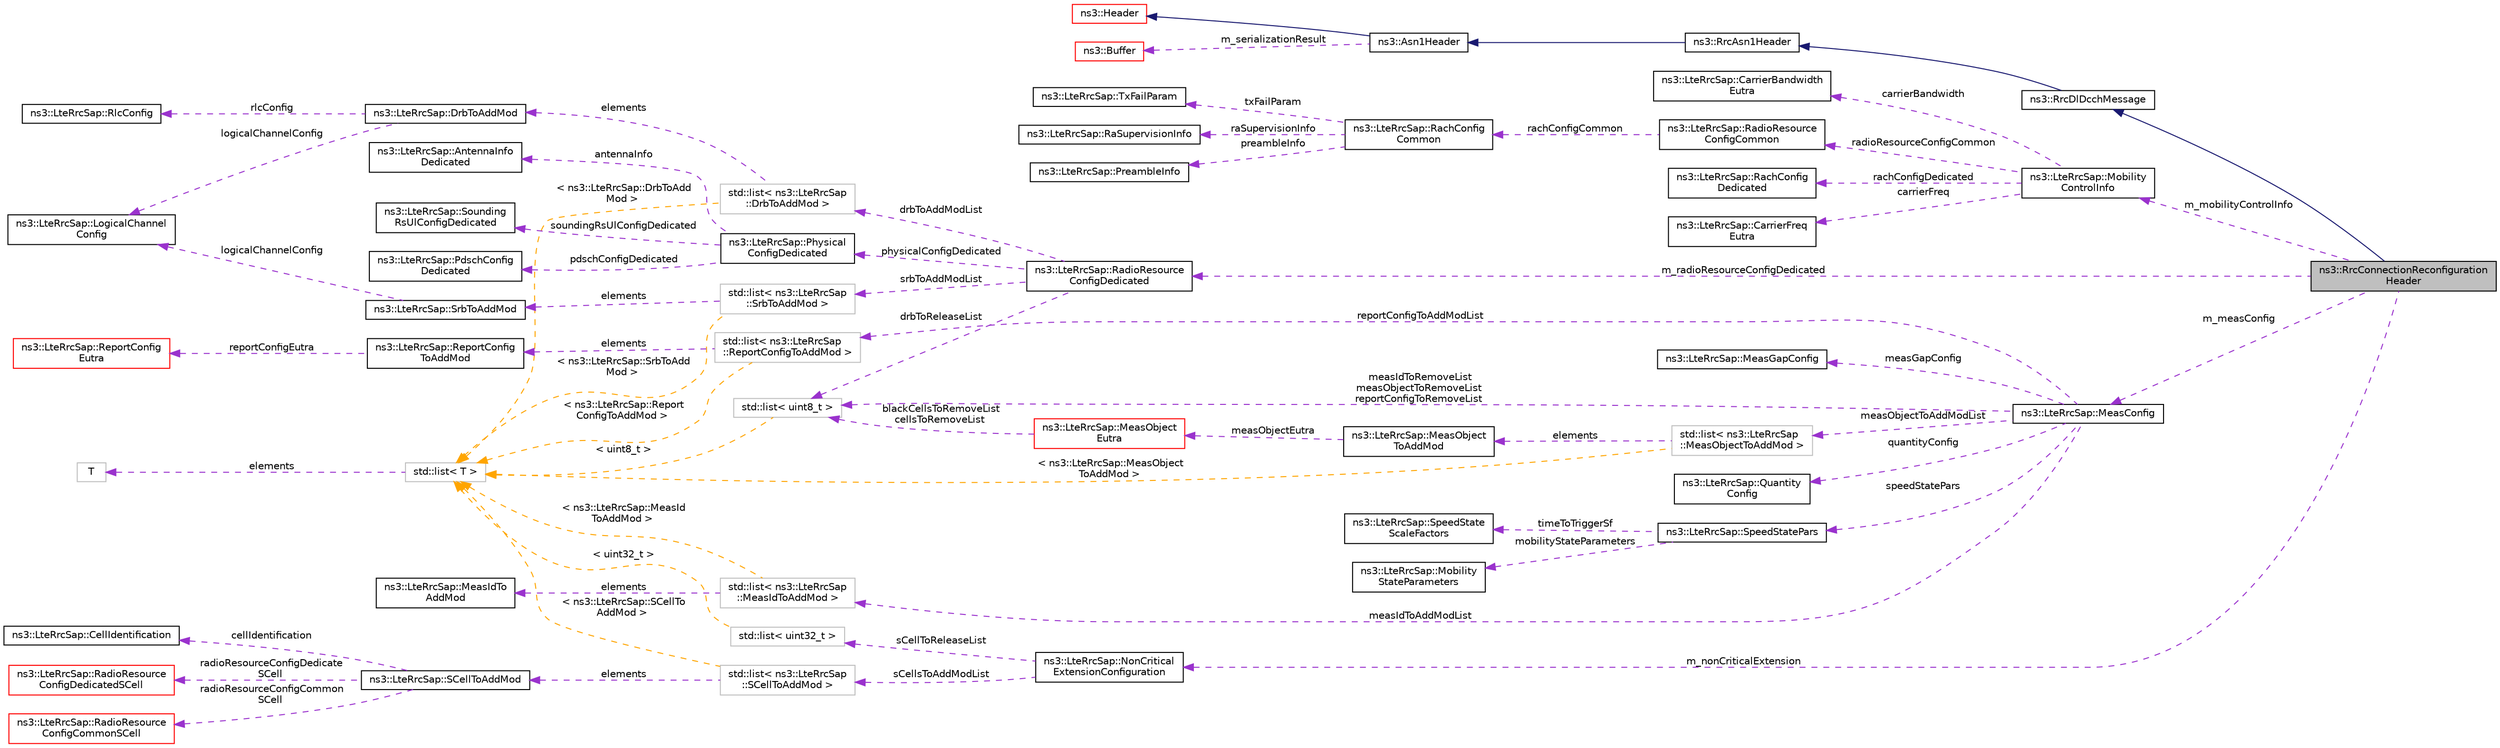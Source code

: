 digraph "ns3::RrcConnectionReconfigurationHeader"
{
 // LATEX_PDF_SIZE
  edge [fontname="Helvetica",fontsize="10",labelfontname="Helvetica",labelfontsize="10"];
  node [fontname="Helvetica",fontsize="10",shape=record];
  rankdir="LR";
  Node1 [label="ns3::RrcConnectionReconfiguration\lHeader",height=0.2,width=0.4,color="black", fillcolor="grey75", style="filled", fontcolor="black",tooltip="This class manages the serialization/deserialization of RrcConnectionReconfiguration IE."];
  Node2 -> Node1 [dir="back",color="midnightblue",fontsize="10",style="solid",fontname="Helvetica"];
  Node2 [label="ns3::RrcDlDcchMessage",height=0.2,width=0.4,color="black", fillcolor="white", style="filled",URL="$classns3_1_1_rrc_dl_dcch_message.html",tooltip="This class only serves to discriminate which message type has been received in downlink (eNb to ue) f..."];
  Node3 -> Node2 [dir="back",color="midnightblue",fontsize="10",style="solid",fontname="Helvetica"];
  Node3 [label="ns3::RrcAsn1Header",height=0.2,width=0.4,color="black", fillcolor="white", style="filled",URL="$classns3_1_1_rrc_asn1_header.html",tooltip="This class extends Asn1Header functions, adding serialization/deserialization of some Information ele..."];
  Node4 -> Node3 [dir="back",color="midnightblue",fontsize="10",style="solid",fontname="Helvetica"];
  Node4 [label="ns3::Asn1Header",height=0.2,width=0.4,color="black", fillcolor="white", style="filled",URL="$classns3_1_1_asn1_header.html",tooltip="This class has the purpose to encode Information Elements according to ASN.1 syntax,..."];
  Node5 -> Node4 [dir="back",color="midnightblue",fontsize="10",style="solid",fontname="Helvetica"];
  Node5 [label="ns3::Header",height=0.2,width=0.4,color="red", fillcolor="white", style="filled",URL="$classns3_1_1_header.html",tooltip="Protocol header serialization and deserialization."];
  Node8 -> Node4 [dir="back",color="darkorchid3",fontsize="10",style="dashed",label=" m_serializationResult" ,fontname="Helvetica"];
  Node8 [label="ns3::Buffer",height=0.2,width=0.4,color="red", fillcolor="white", style="filled",URL="$classns3_1_1_buffer.html",tooltip="automatically resized byte buffer"];
  Node13 -> Node1 [dir="back",color="darkorchid3",fontsize="10",style="dashed",label=" m_mobilityControlInfo" ,fontname="Helvetica"];
  Node13 [label="ns3::LteRrcSap::Mobility\lControlInfo",height=0.2,width=0.4,color="black", fillcolor="white", style="filled",URL="$structns3_1_1_lte_rrc_sap_1_1_mobility_control_info.html",tooltip="MobilityControlInfo structure."];
  Node14 -> Node13 [dir="back",color="darkorchid3",fontsize="10",style="dashed",label=" rachConfigDedicated" ,fontname="Helvetica"];
  Node14 [label="ns3::LteRrcSap::RachConfig\lDedicated",height=0.2,width=0.4,color="black", fillcolor="white", style="filled",URL="$structns3_1_1_lte_rrc_sap_1_1_rach_config_dedicated.html",tooltip="RachConfigDedicated structure."];
  Node15 -> Node13 [dir="back",color="darkorchid3",fontsize="10",style="dashed",label=" carrierFreq" ,fontname="Helvetica"];
  Node15 [label="ns3::LteRrcSap::CarrierFreq\lEutra",height=0.2,width=0.4,color="black", fillcolor="white", style="filled",URL="$structns3_1_1_lte_rrc_sap_1_1_carrier_freq_eutra.html",tooltip="CarrierFreqEutra structure."];
  Node16 -> Node13 [dir="back",color="darkorchid3",fontsize="10",style="dashed",label=" carrierBandwidth" ,fontname="Helvetica"];
  Node16 [label="ns3::LteRrcSap::CarrierBandwidth\lEutra",height=0.2,width=0.4,color="black", fillcolor="white", style="filled",URL="$structns3_1_1_lte_rrc_sap_1_1_carrier_bandwidth_eutra.html",tooltip="CarrierBandwidthEutra structure."];
  Node17 -> Node13 [dir="back",color="darkorchid3",fontsize="10",style="dashed",label=" radioResourceConfigCommon" ,fontname="Helvetica"];
  Node17 [label="ns3::LteRrcSap::RadioResource\lConfigCommon",height=0.2,width=0.4,color="black", fillcolor="white", style="filled",URL="$structns3_1_1_lte_rrc_sap_1_1_radio_resource_config_common.html",tooltip="RadioResourceConfigCommon structure."];
  Node18 -> Node17 [dir="back",color="darkorchid3",fontsize="10",style="dashed",label=" rachConfigCommon" ,fontname="Helvetica"];
  Node18 [label="ns3::LteRrcSap::RachConfig\lCommon",height=0.2,width=0.4,color="black", fillcolor="white", style="filled",URL="$structns3_1_1_lte_rrc_sap_1_1_rach_config_common.html",tooltip="RachConfigCommon structure."];
  Node19 -> Node18 [dir="back",color="darkorchid3",fontsize="10",style="dashed",label=" txFailParam" ,fontname="Helvetica"];
  Node19 [label="ns3::LteRrcSap::TxFailParam",height=0.2,width=0.4,color="black", fillcolor="white", style="filled",URL="$structns3_1_1_lte_rrc_sap_1_1_tx_fail_param.html",tooltip="TxFailParams structure."];
  Node20 -> Node18 [dir="back",color="darkorchid3",fontsize="10",style="dashed",label=" raSupervisionInfo" ,fontname="Helvetica"];
  Node20 [label="ns3::LteRrcSap::RaSupervisionInfo",height=0.2,width=0.4,color="black", fillcolor="white", style="filled",URL="$structns3_1_1_lte_rrc_sap_1_1_ra_supervision_info.html",tooltip="RaSupervisionInfo structure."];
  Node21 -> Node18 [dir="back",color="darkorchid3",fontsize="10",style="dashed",label=" preambleInfo" ,fontname="Helvetica"];
  Node21 [label="ns3::LteRrcSap::PreambleInfo",height=0.2,width=0.4,color="black", fillcolor="white", style="filled",URL="$structns3_1_1_lte_rrc_sap_1_1_preamble_info.html",tooltip="PreambleInfo structure."];
  Node22 -> Node1 [dir="back",color="darkorchid3",fontsize="10",style="dashed",label=" m_measConfig" ,fontname="Helvetica"];
  Node22 [label="ns3::LteRrcSap::MeasConfig",height=0.2,width=0.4,color="black", fillcolor="white", style="filled",URL="$structns3_1_1_lte_rrc_sap_1_1_meas_config.html",tooltip="MeasConfig structure."];
  Node23 -> Node22 [dir="back",color="darkorchid3",fontsize="10",style="dashed",label=" measIdToAddModList" ,fontname="Helvetica"];
  Node23 [label="std::list\< ns3::LteRrcSap\l::MeasIdToAddMod \>",height=0.2,width=0.4,color="grey75", fillcolor="white", style="filled",tooltip=" "];
  Node24 -> Node23 [dir="back",color="darkorchid3",fontsize="10",style="dashed",label=" elements" ,fontname="Helvetica"];
  Node24 [label="ns3::LteRrcSap::MeasIdTo\lAddMod",height=0.2,width=0.4,color="black", fillcolor="white", style="filled",URL="$structns3_1_1_lte_rrc_sap_1_1_meas_id_to_add_mod.html",tooltip="MeasIdToAddMod structure."];
  Node25 -> Node23 [dir="back",color="orange",fontsize="10",style="dashed",label=" \< ns3::LteRrcSap::MeasId\lToAddMod \>" ,fontname="Helvetica"];
  Node25 [label="std::list\< T \>",height=0.2,width=0.4,color="grey75", fillcolor="white", style="filled",tooltip=" "];
  Node12 -> Node25 [dir="back",color="darkorchid3",fontsize="10",style="dashed",label=" elements" ,fontname="Helvetica"];
  Node12 [label="T",height=0.2,width=0.4,color="grey75", fillcolor="white", style="filled",tooltip=" "];
  Node26 -> Node22 [dir="back",color="darkorchid3",fontsize="10",style="dashed",label=" reportConfigToAddModList" ,fontname="Helvetica"];
  Node26 [label="std::list\< ns3::LteRrcSap\l::ReportConfigToAddMod \>",height=0.2,width=0.4,color="grey75", fillcolor="white", style="filled",tooltip=" "];
  Node27 -> Node26 [dir="back",color="darkorchid3",fontsize="10",style="dashed",label=" elements" ,fontname="Helvetica"];
  Node27 [label="ns3::LteRrcSap::ReportConfig\lToAddMod",height=0.2,width=0.4,color="black", fillcolor="white", style="filled",URL="$structns3_1_1_lte_rrc_sap_1_1_report_config_to_add_mod.html",tooltip="ReportConfigToAddMod structure."];
  Node28 -> Node27 [dir="back",color="darkorchid3",fontsize="10",style="dashed",label=" reportConfigEutra" ,fontname="Helvetica"];
  Node28 [label="ns3::LteRrcSap::ReportConfig\lEutra",height=0.2,width=0.4,color="red", fillcolor="white", style="filled",URL="$structns3_1_1_lte_rrc_sap_1_1_report_config_eutra.html",tooltip="Specifies criteria for triggering of an E-UTRA measurement reporting event."];
  Node25 -> Node26 [dir="back",color="orange",fontsize="10",style="dashed",label=" \< ns3::LteRrcSap::Report\lConfigToAddMod \>" ,fontname="Helvetica"];
  Node30 -> Node22 [dir="back",color="darkorchid3",fontsize="10",style="dashed",label=" measIdToRemoveList\nmeasObjectToRemoveList\nreportConfigToRemoveList" ,fontname="Helvetica"];
  Node30 [label="std::list\< uint8_t \>",height=0.2,width=0.4,color="grey75", fillcolor="white", style="filled",tooltip=" "];
  Node25 -> Node30 [dir="back",color="orange",fontsize="10",style="dashed",label=" \< uint8_t \>" ,fontname="Helvetica"];
  Node31 -> Node22 [dir="back",color="darkorchid3",fontsize="10",style="dashed",label=" quantityConfig" ,fontname="Helvetica"];
  Node31 [label="ns3::LteRrcSap::Quantity\lConfig",height=0.2,width=0.4,color="black", fillcolor="white", style="filled",URL="$structns3_1_1_lte_rrc_sap_1_1_quantity_config.html",tooltip="QuantityConfig structure."];
  Node32 -> Node22 [dir="back",color="darkorchid3",fontsize="10",style="dashed",label=" speedStatePars" ,fontname="Helvetica"];
  Node32 [label="ns3::LteRrcSap::SpeedStatePars",height=0.2,width=0.4,color="black", fillcolor="white", style="filled",URL="$structns3_1_1_lte_rrc_sap_1_1_speed_state_pars.html",tooltip="SpeedStatePars structure."];
  Node33 -> Node32 [dir="back",color="darkorchid3",fontsize="10",style="dashed",label=" mobilityStateParameters" ,fontname="Helvetica"];
  Node33 [label="ns3::LteRrcSap::Mobility\lStateParameters",height=0.2,width=0.4,color="black", fillcolor="white", style="filled",URL="$structns3_1_1_lte_rrc_sap_1_1_mobility_state_parameters.html",tooltip="MobilityStateParameters structure."];
  Node34 -> Node32 [dir="back",color="darkorchid3",fontsize="10",style="dashed",label=" timeToTriggerSf" ,fontname="Helvetica"];
  Node34 [label="ns3::LteRrcSap::SpeedState\lScaleFactors",height=0.2,width=0.4,color="black", fillcolor="white", style="filled",URL="$structns3_1_1_lte_rrc_sap_1_1_speed_state_scale_factors.html",tooltip="SpeedStateScaleFactors structure."];
  Node35 -> Node22 [dir="back",color="darkorchid3",fontsize="10",style="dashed",label=" measObjectToAddModList" ,fontname="Helvetica"];
  Node35 [label="std::list\< ns3::LteRrcSap\l::MeasObjectToAddMod \>",height=0.2,width=0.4,color="grey75", fillcolor="white", style="filled",tooltip=" "];
  Node36 -> Node35 [dir="back",color="darkorchid3",fontsize="10",style="dashed",label=" elements" ,fontname="Helvetica"];
  Node36 [label="ns3::LteRrcSap::MeasObject\lToAddMod",height=0.2,width=0.4,color="black", fillcolor="white", style="filled",URL="$structns3_1_1_lte_rrc_sap_1_1_meas_object_to_add_mod.html",tooltip="MeasObjectToAddMod structure."];
  Node37 -> Node36 [dir="back",color="darkorchid3",fontsize="10",style="dashed",label=" measObjectEutra" ,fontname="Helvetica"];
  Node37 [label="ns3::LteRrcSap::MeasObject\lEutra",height=0.2,width=0.4,color="red", fillcolor="white", style="filled",URL="$structns3_1_1_lte_rrc_sap_1_1_meas_object_eutra.html",tooltip="MeasObjectEutra structure."];
  Node30 -> Node37 [dir="back",color="darkorchid3",fontsize="10",style="dashed",label=" blackCellsToRemoveList\ncellsToRemoveList" ,fontname="Helvetica"];
  Node25 -> Node35 [dir="back",color="orange",fontsize="10",style="dashed",label=" \< ns3::LteRrcSap::MeasObject\lToAddMod \>" ,fontname="Helvetica"];
  Node43 -> Node22 [dir="back",color="darkorchid3",fontsize="10",style="dashed",label=" measGapConfig" ,fontname="Helvetica"];
  Node43 [label="ns3::LteRrcSap::MeasGapConfig",height=0.2,width=0.4,color="black", fillcolor="white", style="filled",URL="$structns3_1_1_lte_rrc_sap_1_1_meas_gap_config.html",tooltip="MeasGapConfig structure."];
  Node44 -> Node1 [dir="back",color="darkorchid3",fontsize="10",style="dashed",label=" m_nonCriticalExtension" ,fontname="Helvetica"];
  Node44 [label="ns3::LteRrcSap::NonCritical\lExtensionConfiguration",height=0.2,width=0.4,color="black", fillcolor="white", style="filled",URL="$structns3_1_1_lte_rrc_sap_1_1_non_critical_extension_configuration.html",tooltip="NonCriticalExtensionConfiguration structure."];
  Node45 -> Node44 [dir="back",color="darkorchid3",fontsize="10",style="dashed",label=" sCellsToAddModList" ,fontname="Helvetica"];
  Node45 [label="std::list\< ns3::LteRrcSap\l::SCellToAddMod \>",height=0.2,width=0.4,color="grey75", fillcolor="white", style="filled",tooltip=" "];
  Node46 -> Node45 [dir="back",color="darkorchid3",fontsize="10",style="dashed",label=" elements" ,fontname="Helvetica"];
  Node46 [label="ns3::LteRrcSap::SCellToAddMod",height=0.2,width=0.4,color="black", fillcolor="white", style="filled",URL="$structns3_1_1_lte_rrc_sap_1_1_s_cell_to_add_mod.html",tooltip="SCellToAddMod structure."];
  Node47 -> Node46 [dir="back",color="darkorchid3",fontsize="10",style="dashed",label=" radioResourceConfigCommon\lSCell" ,fontname="Helvetica"];
  Node47 [label="ns3::LteRrcSap::RadioResource\lConfigCommonSCell",height=0.2,width=0.4,color="red", fillcolor="white", style="filled",URL="$structns3_1_1_lte_rrc_sap_1_1_radio_resource_config_common_s_cell.html",tooltip="RadioResourceConfigCommonSCell."];
  Node56 -> Node46 [dir="back",color="darkorchid3",fontsize="10",style="dashed",label=" cellIdentification" ,fontname="Helvetica"];
  Node56 [label="ns3::LteRrcSap::CellIdentification",height=0.2,width=0.4,color="black", fillcolor="white", style="filled",URL="$structns3_1_1_lte_rrc_sap_1_1_cell_identification.html",tooltip="CellIdentification structure."];
  Node57 -> Node46 [dir="back",color="darkorchid3",fontsize="10",style="dashed",label=" radioResourceConfigDedicate\lSCell" ,fontname="Helvetica"];
  Node57 [label="ns3::LteRrcSap::RadioResource\lConfigDedicatedSCell",height=0.2,width=0.4,color="red", fillcolor="white", style="filled",URL="$structns3_1_1_lte_rrc_sap_1_1_radio_resource_config_dedicated_s_cell.html",tooltip="RadioResourceConfigDedicatedSCell structure."];
  Node25 -> Node45 [dir="back",color="orange",fontsize="10",style="dashed",label=" \< ns3::LteRrcSap::SCellTo\lAddMod \>" ,fontname="Helvetica"];
  Node64 -> Node44 [dir="back",color="darkorchid3",fontsize="10",style="dashed",label=" sCellToReleaseList" ,fontname="Helvetica"];
  Node64 [label="std::list\< uint32_t \>",height=0.2,width=0.4,color="grey75", fillcolor="white", style="filled",tooltip=" "];
  Node25 -> Node64 [dir="back",color="orange",fontsize="10",style="dashed",label=" \< uint32_t \>" ,fontname="Helvetica"];
  Node65 -> Node1 [dir="back",color="darkorchid3",fontsize="10",style="dashed",label=" m_radioResourceConfigDedicated" ,fontname="Helvetica"];
  Node65 [label="ns3::LteRrcSap::RadioResource\lConfigDedicated",height=0.2,width=0.4,color="black", fillcolor="white", style="filled",URL="$structns3_1_1_lte_rrc_sap_1_1_radio_resource_config_dedicated.html",tooltip="RadioResourceConfigDedicated structure."];
  Node66 -> Node65 [dir="back",color="darkorchid3",fontsize="10",style="dashed",label=" physicalConfigDedicated" ,fontname="Helvetica"];
  Node66 [label="ns3::LteRrcSap::Physical\lConfigDedicated",height=0.2,width=0.4,color="black", fillcolor="white", style="filled",URL="$structns3_1_1_lte_rrc_sap_1_1_physical_config_dedicated.html",tooltip="PhysicalConfigDedicated structure."];
  Node59 -> Node66 [dir="back",color="darkorchid3",fontsize="10",style="dashed",label=" pdschConfigDedicated" ,fontname="Helvetica"];
  Node59 [label="ns3::LteRrcSap::PdschConfig\lDedicated",height=0.2,width=0.4,color="black", fillcolor="white", style="filled",URL="$structns3_1_1_lte_rrc_sap_1_1_pdsch_config_dedicated.html",tooltip="PdschConfigDedicated structure."];
  Node60 -> Node66 [dir="back",color="darkorchid3",fontsize="10",style="dashed",label=" antennaInfo" ,fontname="Helvetica"];
  Node60 [label="ns3::LteRrcSap::AntennaInfo\lDedicated",height=0.2,width=0.4,color="black", fillcolor="white", style="filled",URL="$structns3_1_1_lte_rrc_sap_1_1_antenna_info_dedicated.html",tooltip="AntennaInfoDedicated structure."];
  Node62 -> Node66 [dir="back",color="darkorchid3",fontsize="10",style="dashed",label=" soundingRsUlConfigDedicated" ,fontname="Helvetica"];
  Node62 [label="ns3::LteRrcSap::Sounding\lRsUlConfigDedicated",height=0.2,width=0.4,color="black", fillcolor="white", style="filled",URL="$structns3_1_1_lte_rrc_sap_1_1_sounding_rs_ul_config_dedicated.html",tooltip="SoundingRsUlConfigDedicated structure."];
  Node30 -> Node65 [dir="back",color="darkorchid3",fontsize="10",style="dashed",label=" drbToReleaseList" ,fontname="Helvetica"];
  Node67 -> Node65 [dir="back",color="darkorchid3",fontsize="10",style="dashed",label=" drbToAddModList" ,fontname="Helvetica"];
  Node67 [label="std::list\< ns3::LteRrcSap\l::DrbToAddMod \>",height=0.2,width=0.4,color="grey75", fillcolor="white", style="filled",tooltip=" "];
  Node68 -> Node67 [dir="back",color="darkorchid3",fontsize="10",style="dashed",label=" elements" ,fontname="Helvetica"];
  Node68 [label="ns3::LteRrcSap::DrbToAddMod",height=0.2,width=0.4,color="black", fillcolor="white", style="filled",URL="$structns3_1_1_lte_rrc_sap_1_1_drb_to_add_mod.html",tooltip="DrbToAddMod structure."];
  Node69 -> Node68 [dir="back",color="darkorchid3",fontsize="10",style="dashed",label=" rlcConfig" ,fontname="Helvetica"];
  Node69 [label="ns3::LteRrcSap::RlcConfig",height=0.2,width=0.4,color="black", fillcolor="white", style="filled",URL="$structns3_1_1_lte_rrc_sap_1_1_rlc_config.html",tooltip="RlcConfig structure."];
  Node70 -> Node68 [dir="back",color="darkorchid3",fontsize="10",style="dashed",label=" logicalChannelConfig" ,fontname="Helvetica"];
  Node70 [label="ns3::LteRrcSap::LogicalChannel\lConfig",height=0.2,width=0.4,color="black", fillcolor="white", style="filled",URL="$structns3_1_1_lte_rrc_sap_1_1_logical_channel_config.html",tooltip="LogicalChannelConfig structure."];
  Node25 -> Node67 [dir="back",color="orange",fontsize="10",style="dashed",label=" \< ns3::LteRrcSap::DrbToAdd\lMod \>" ,fontname="Helvetica"];
  Node71 -> Node65 [dir="back",color="darkorchid3",fontsize="10",style="dashed",label=" srbToAddModList" ,fontname="Helvetica"];
  Node71 [label="std::list\< ns3::LteRrcSap\l::SrbToAddMod \>",height=0.2,width=0.4,color="grey75", fillcolor="white", style="filled",tooltip=" "];
  Node72 -> Node71 [dir="back",color="darkorchid3",fontsize="10",style="dashed",label=" elements" ,fontname="Helvetica"];
  Node72 [label="ns3::LteRrcSap::SrbToAddMod",height=0.2,width=0.4,color="black", fillcolor="white", style="filled",URL="$structns3_1_1_lte_rrc_sap_1_1_srb_to_add_mod.html",tooltip="SrbToAddMod structure."];
  Node70 -> Node72 [dir="back",color="darkorchid3",fontsize="10",style="dashed",label=" logicalChannelConfig" ,fontname="Helvetica"];
  Node25 -> Node71 [dir="back",color="orange",fontsize="10",style="dashed",label=" \< ns3::LteRrcSap::SrbToAdd\lMod \>" ,fontname="Helvetica"];
}
